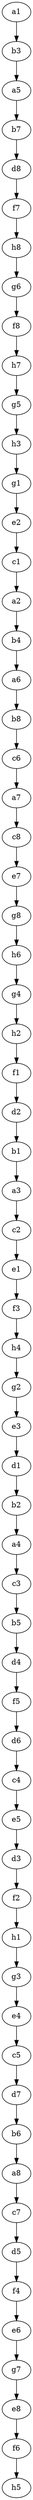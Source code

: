 digraph G {
    "a1";
    "b3";
    "a5";
    "b7";
    "d8";
    "f7";
    "h8";
    "g6";
    "f8";
    "h7";
    "g5";
    "h3";
    "g1";
    "e2";
    "c1";
    "a2";
    "b4";
    "a6";
    "b8";
    "c6";
    "a7";
    "c8";
    "e7";
    "g8";
    "h6";
    "g4";
    "h2";
    "f1";
    "d2";
    "b1";
    "a3";
    "c2";
    "e1";
    "f3";
    "h4";
    "g2";
    "e3";
    "d1";
    "b2";
    "a4";
    "c3";
    "b5";
    "d4";
    "f5";
    "d6";
    "c4";
    "e5";
    "d3";
    "f2";
    "h1";
    "g3";
    "e4";
    "c5";
    "d7";
    "b6";
    "a8";
    "c7";
    "d5";
    "f4";
    "e6";
    "g7";
    "e8";
    "f6";
    "h5";
    "a1" -> "b3";
    "b3" -> "a5";
    "a5" -> "b7";
    "b7" -> "d8";
    "d8" -> "f7";
    "f7" -> "h8";
    "h8" -> "g6";
    "g6" -> "f8";
    "f8" -> "h7";
    "h7" -> "g5";
    "g5" -> "h3";
    "h3" -> "g1";
    "g1" -> "e2";
    "e2" -> "c1";
    "c1" -> "a2";
    "a2" -> "b4";
    "b4" -> "a6";
    "a6" -> "b8";
    "b8" -> "c6";
    "c6" -> "a7";
    "a7" -> "c8";
    "c8" -> "e7";
    "e7" -> "g8";
    "g8" -> "h6";
    "h6" -> "g4";
    "g4" -> "h2";
    "h2" -> "f1";
    "f1" -> "d2";
    "d2" -> "b1";
    "b1" -> "a3";
    "a3" -> "c2";
    "c2" -> "e1";
    "e1" -> "f3";
    "f3" -> "h4";
    "h4" -> "g2";
    "g2" -> "e3";
    "e3" -> "d1";
    "d1" -> "b2";
    "b2" -> "a4";
    "a4" -> "c3";
    "c3" -> "b5";
    "b5" -> "d4";
    "d4" -> "f5";
    "f5" -> "d6";
    "d6" -> "c4";
    "c4" -> "e5";
    "e5" -> "d3";
    "d3" -> "f2";
    "f2" -> "h1";
    "h1" -> "g3";
    "g3" -> "e4";
    "e4" -> "c5";
    "c5" -> "d7";
    "d7" -> "b6";
    "b6" -> "a8";
    "a8" -> "c7";
    "c7" -> "d5";
    "d5" -> "f4";
    "f4" -> "e6";
    "e6" -> "g7";
    "g7" -> "e8";
    "e8" -> "f6";
    "f6" -> "h5";
}
